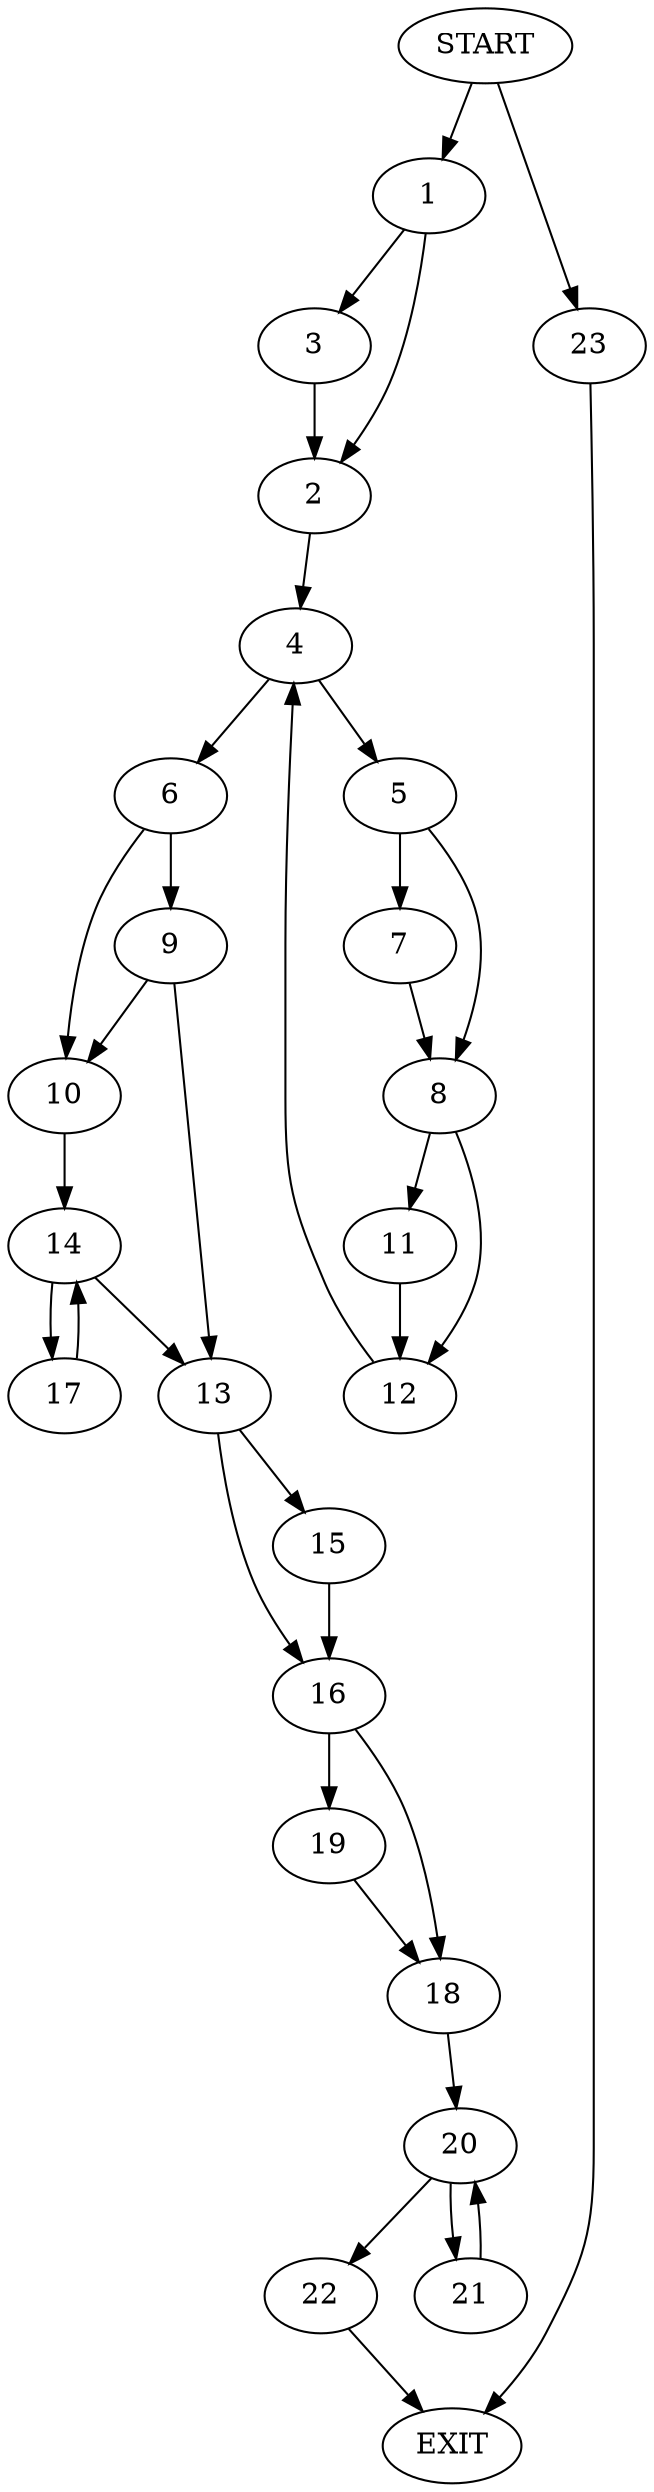 digraph {
0 [label="START"]
24 [label="EXIT"]
0 -> 1
1 -> 2
1 -> 3
2 -> 4
3 -> 2
4 -> 5
4 -> 6
5 -> 7
5 -> 8
6 -> 9
6 -> 10
7 -> 8
8 -> 11
8 -> 12
11 -> 12
12 -> 4
9 -> 10
9 -> 13
10 -> 14
13 -> 15
13 -> 16
14 -> 17
14 -> 13
17 -> 14
15 -> 16
16 -> 18
16 -> 19
18 -> 20
19 -> 18
20 -> 21
20 -> 22
22 -> 24
21 -> 20
0 -> 23
23 -> 24
}
